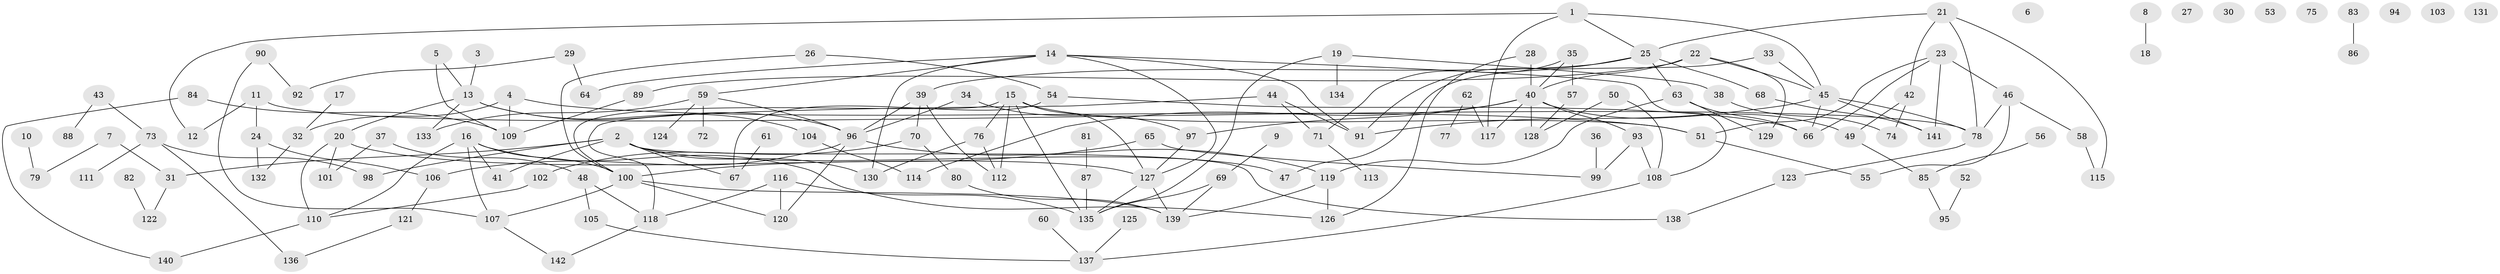 // coarse degree distribution, {4: 0.1111111111111111, 7: 0.010101010101010102, 1: 0.18181818181818182, 5: 0.050505050505050504, 2: 0.29292929292929293, 0: 0.08080808080808081, 6: 0.050505050505050504, 9: 0.04040404040404041, 3: 0.16161616161616163, 8: 0.010101010101010102, 10: 0.010101010101010102}
// Generated by graph-tools (version 1.1) at 2025/23/03/03/25 07:23:28]
// undirected, 142 vertices, 188 edges
graph export_dot {
graph [start="1"]
  node [color=gray90,style=filled];
  1;
  2;
  3;
  4;
  5;
  6;
  7;
  8;
  9;
  10;
  11;
  12;
  13;
  14;
  15;
  16;
  17;
  18;
  19;
  20;
  21;
  22;
  23;
  24;
  25;
  26;
  27;
  28;
  29;
  30;
  31;
  32;
  33;
  34;
  35;
  36;
  37;
  38;
  39;
  40;
  41;
  42;
  43;
  44;
  45;
  46;
  47;
  48;
  49;
  50;
  51;
  52;
  53;
  54;
  55;
  56;
  57;
  58;
  59;
  60;
  61;
  62;
  63;
  64;
  65;
  66;
  67;
  68;
  69;
  70;
  71;
  72;
  73;
  74;
  75;
  76;
  77;
  78;
  79;
  80;
  81;
  82;
  83;
  84;
  85;
  86;
  87;
  88;
  89;
  90;
  91;
  92;
  93;
  94;
  95;
  96;
  97;
  98;
  99;
  100;
  101;
  102;
  103;
  104;
  105;
  106;
  107;
  108;
  109;
  110;
  111;
  112;
  113;
  114;
  115;
  116;
  117;
  118;
  119;
  120;
  121;
  122;
  123;
  124;
  125;
  126;
  127;
  128;
  129;
  130;
  131;
  132;
  133;
  134;
  135;
  136;
  137;
  138;
  139;
  140;
  141;
  142;
  1 -- 12;
  1 -- 25;
  1 -- 45;
  1 -- 117;
  2 -- 31;
  2 -- 41;
  2 -- 47;
  2 -- 67;
  2 -- 98;
  2 -- 130;
  2 -- 138;
  3 -- 13;
  4 -- 32;
  4 -- 51;
  4 -- 109;
  5 -- 13;
  5 -- 109;
  7 -- 31;
  7 -- 79;
  8 -- 18;
  9 -- 69;
  10 -- 79;
  11 -- 12;
  11 -- 24;
  11 -- 78;
  13 -- 20;
  13 -- 96;
  13 -- 104;
  13 -- 133;
  14 -- 59;
  14 -- 64;
  14 -- 91;
  14 -- 108;
  14 -- 127;
  14 -- 130;
  15 -- 51;
  15 -- 76;
  15 -- 100;
  15 -- 112;
  15 -- 127;
  15 -- 135;
  16 -- 41;
  16 -- 100;
  16 -- 107;
  16 -- 110;
  16 -- 126;
  17 -- 32;
  19 -- 38;
  19 -- 134;
  19 -- 135;
  20 -- 101;
  20 -- 110;
  20 -- 127;
  21 -- 25;
  21 -- 42;
  21 -- 78;
  21 -- 115;
  22 -- 40;
  22 -- 45;
  22 -- 89;
  22 -- 129;
  23 -- 46;
  23 -- 51;
  23 -- 66;
  23 -- 141;
  24 -- 106;
  24 -- 132;
  25 -- 39;
  25 -- 63;
  25 -- 68;
  25 -- 91;
  26 -- 54;
  26 -- 100;
  28 -- 40;
  28 -- 126;
  29 -- 64;
  29 -- 92;
  31 -- 122;
  32 -- 132;
  33 -- 45;
  33 -- 47;
  34 -- 96;
  34 -- 97;
  35 -- 40;
  35 -- 57;
  35 -- 71;
  36 -- 99;
  37 -- 48;
  37 -- 101;
  38 -- 74;
  39 -- 70;
  39 -- 96;
  39 -- 112;
  40 -- 49;
  40 -- 93;
  40 -- 97;
  40 -- 114;
  40 -- 117;
  40 -- 128;
  42 -- 49;
  42 -- 74;
  43 -- 73;
  43 -- 88;
  44 -- 71;
  44 -- 91;
  44 -- 118;
  45 -- 66;
  45 -- 78;
  45 -- 91;
  45 -- 141;
  46 -- 55;
  46 -- 58;
  46 -- 78;
  48 -- 105;
  48 -- 118;
  49 -- 85;
  50 -- 108;
  50 -- 128;
  51 -- 55;
  52 -- 95;
  54 -- 66;
  54 -- 67;
  56 -- 85;
  57 -- 128;
  58 -- 115;
  59 -- 72;
  59 -- 96;
  59 -- 124;
  59 -- 133;
  60 -- 137;
  61 -- 67;
  62 -- 77;
  62 -- 117;
  63 -- 66;
  63 -- 119;
  63 -- 129;
  65 -- 99;
  65 -- 100;
  68 -- 141;
  69 -- 135;
  69 -- 139;
  70 -- 80;
  70 -- 102;
  71 -- 113;
  73 -- 98;
  73 -- 111;
  73 -- 136;
  76 -- 112;
  76 -- 130;
  78 -- 123;
  80 -- 139;
  81 -- 87;
  82 -- 122;
  83 -- 86;
  84 -- 109;
  84 -- 140;
  85 -- 95;
  87 -- 135;
  89 -- 109;
  90 -- 92;
  90 -- 107;
  93 -- 99;
  93 -- 108;
  96 -- 106;
  96 -- 119;
  96 -- 120;
  97 -- 127;
  100 -- 107;
  100 -- 120;
  100 -- 139;
  102 -- 110;
  104 -- 114;
  105 -- 137;
  106 -- 121;
  107 -- 142;
  108 -- 137;
  110 -- 140;
  116 -- 118;
  116 -- 120;
  116 -- 135;
  118 -- 142;
  119 -- 126;
  119 -- 139;
  121 -- 136;
  123 -- 138;
  125 -- 137;
  127 -- 135;
  127 -- 139;
}
